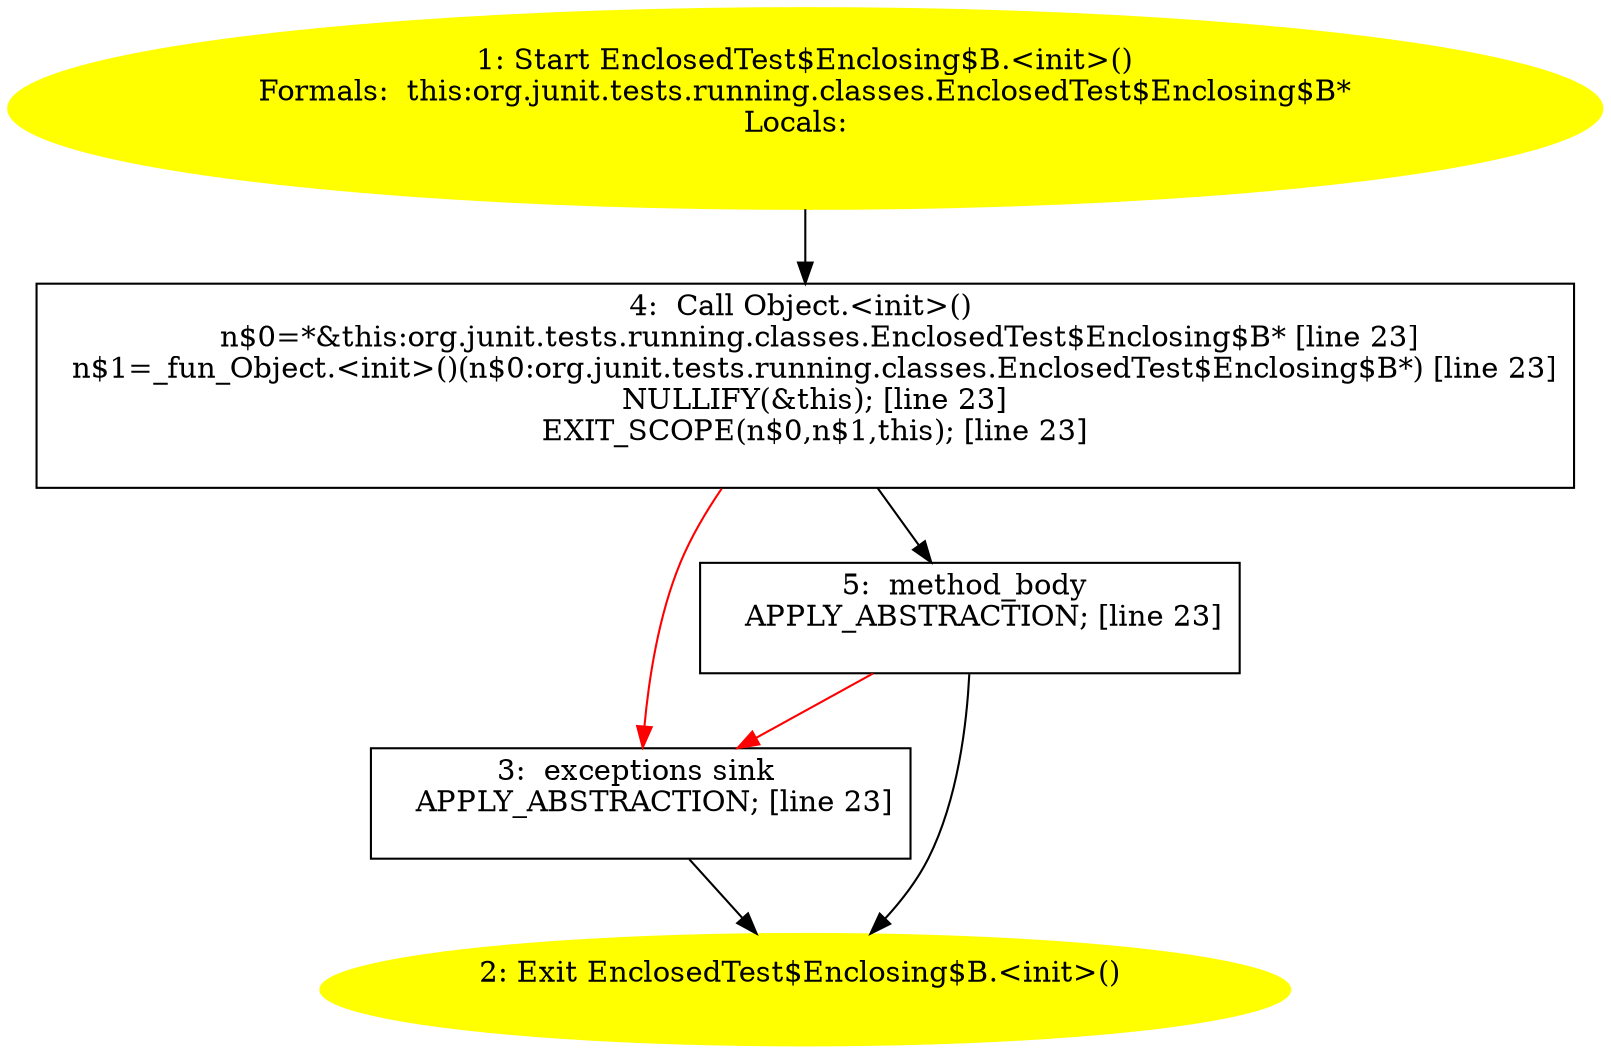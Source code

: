 /* @generated */
digraph cfg {
"org.junit.tests.running.classes.EnclosedTest$Enclosing$B.<init>().9729f30faf590bab0af145474e117722_1" [label="1: Start EnclosedTest$Enclosing$B.<init>()\nFormals:  this:org.junit.tests.running.classes.EnclosedTest$Enclosing$B*\nLocals:  \n  " color=yellow style=filled]
	

	 "org.junit.tests.running.classes.EnclosedTest$Enclosing$B.<init>().9729f30faf590bab0af145474e117722_1" -> "org.junit.tests.running.classes.EnclosedTest$Enclosing$B.<init>().9729f30faf590bab0af145474e117722_4" ;
"org.junit.tests.running.classes.EnclosedTest$Enclosing$B.<init>().9729f30faf590bab0af145474e117722_2" [label="2: Exit EnclosedTest$Enclosing$B.<init>() \n  " color=yellow style=filled]
	

"org.junit.tests.running.classes.EnclosedTest$Enclosing$B.<init>().9729f30faf590bab0af145474e117722_3" [label="3:  exceptions sink \n   APPLY_ABSTRACTION; [line 23]\n " shape="box"]
	

	 "org.junit.tests.running.classes.EnclosedTest$Enclosing$B.<init>().9729f30faf590bab0af145474e117722_3" -> "org.junit.tests.running.classes.EnclosedTest$Enclosing$B.<init>().9729f30faf590bab0af145474e117722_2" ;
"org.junit.tests.running.classes.EnclosedTest$Enclosing$B.<init>().9729f30faf590bab0af145474e117722_4" [label="4:  Call Object.<init>() \n   n$0=*&this:org.junit.tests.running.classes.EnclosedTest$Enclosing$B* [line 23]\n  n$1=_fun_Object.<init>()(n$0:org.junit.tests.running.classes.EnclosedTest$Enclosing$B*) [line 23]\n  NULLIFY(&this); [line 23]\n  EXIT_SCOPE(n$0,n$1,this); [line 23]\n " shape="box"]
	

	 "org.junit.tests.running.classes.EnclosedTest$Enclosing$B.<init>().9729f30faf590bab0af145474e117722_4" -> "org.junit.tests.running.classes.EnclosedTest$Enclosing$B.<init>().9729f30faf590bab0af145474e117722_5" ;
	 "org.junit.tests.running.classes.EnclosedTest$Enclosing$B.<init>().9729f30faf590bab0af145474e117722_4" -> "org.junit.tests.running.classes.EnclosedTest$Enclosing$B.<init>().9729f30faf590bab0af145474e117722_3" [color="red" ];
"org.junit.tests.running.classes.EnclosedTest$Enclosing$B.<init>().9729f30faf590bab0af145474e117722_5" [label="5:  method_body \n   APPLY_ABSTRACTION; [line 23]\n " shape="box"]
	

	 "org.junit.tests.running.classes.EnclosedTest$Enclosing$B.<init>().9729f30faf590bab0af145474e117722_5" -> "org.junit.tests.running.classes.EnclosedTest$Enclosing$B.<init>().9729f30faf590bab0af145474e117722_2" ;
	 "org.junit.tests.running.classes.EnclosedTest$Enclosing$B.<init>().9729f30faf590bab0af145474e117722_5" -> "org.junit.tests.running.classes.EnclosedTest$Enclosing$B.<init>().9729f30faf590bab0af145474e117722_3" [color="red" ];
}
